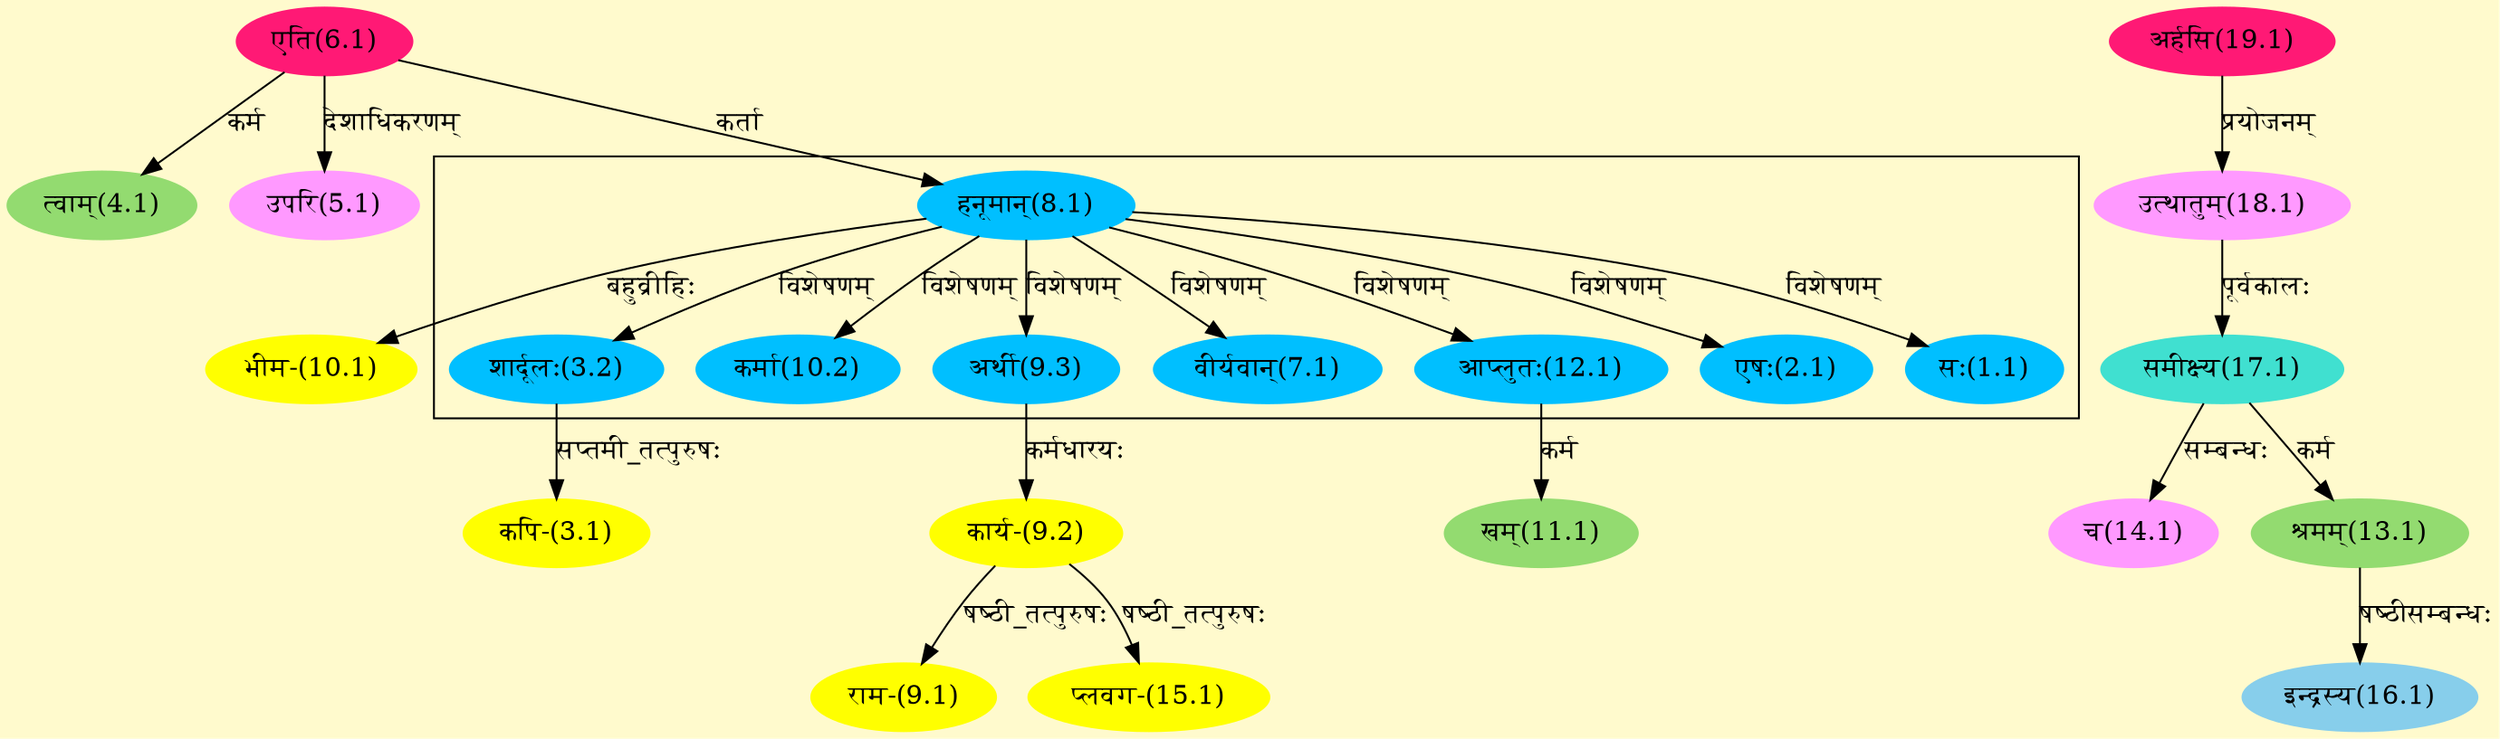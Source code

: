 digraph G{
rankdir=BT;
 compound=true;
 bgcolor="lemonchiffon1";

subgraph cluster_1{
Node1_1 [style=filled, color="#00BFFF" label = "सः(1.1)"]
Node8_1 [style=filled, color="#00BFFF" label = "हनूमान्(8.1)"]
Node2_1 [style=filled, color="#00BFFF" label = "एषः(2.1)"]
Node3_2 [style=filled, color="#00BFFF" label = "शार्दूलः(3.2)"]
Node7_1 [style=filled, color="#00BFFF" label = "वीर्यवान्(7.1)"]
Node9_3 [style=filled, color="#00BFFF" label = "अर्थी(9.3)"]
Node10_2 [style=filled, color="#00BFFF" label = "कर्मा(10.2)"]
Node12_1 [style=filled, color="#00BFFF" label = "आप्लुतः(12.1)"]

}
Node3_1 [style=filled, color="#FFFF00" label = "कपि-(3.1)"]
Node3_2 [style=filled, color="#00BFFF" label = "शार्दूलः(3.2)"]
Node4_1 [style=filled, color="#93DB70" label = "त्वाम्(4.1)"]
Node6_1 [style=filled, color="#FF1975" label = "एति(6.1)"]
Node5_1 [style=filled, color="#FF99FF" label = "उपरि(5.1)"]
Node [style=filled, color="" label = "()"]
Node8_1 [style=filled, color="#00BFFF" label = "हनूमान्(8.1)"]
Node9_1 [style=filled, color="#FFFF00" label = "राम-(9.1)"]
Node9_2 [style=filled, color="#FFFF00" label = "कार्य-(9.2)"]
Node9_3 [style=filled, color="#00BFFF" label = "अर्थी(9.3)"]
Node10_1 [style=filled, color="#FFFF00" label = "भीम-(10.1)"]
Node11_1 [style=filled, color="#93DB70" label = "खम्(11.1)"]
Node12_1 [style=filled, color="#00BFFF" label = "आप्लुतः(12.1)"]
Node13_1 [style=filled, color="#93DB70" label = "श्रमम्(13.1)"]
Node17_1 [style=filled, color="#40E0D0" label = "समीक्ष्य(17.1)"]
Node14_1 [style=filled, color="#FF99FF" label = "च(14.1)"]
Node15_1 [style=filled, color="#FFFF00" label = "प्लवग-(15.1)"]
Node16_1 [style=filled, color="#87CEEB" label = "इन्द्रस्य(16.1)"]
Node18_1 [style=filled, color="#FF99FF" label = "उत्थातुम्(18.1)"]
Node19_1 [style=filled, color="#FF1975" label = "अर्हसि(19.1)"]
/* Start of Relations section */

Node1_1 -> Node8_1 [  label="विशेषणम्"  dir="back" ]
Node2_1 -> Node8_1 [  label="विशेषणम्"  dir="back" ]
Node3_1 -> Node3_2 [  label="सप्तमी_तत्पुरुषः"  dir="back" ]
Node3_2 -> Node8_1 [  label="विशेषणम्"  dir="back" ]
Node4_1 -> Node6_1 [  label="कर्म"  dir="back" ]
Node5_1 -> Node6_1 [  label="देशाधिकरणम्"  dir="back" ]
Node7_1 -> Node8_1 [  label="विशेषणम्"  dir="back" ]
Node8_1 -> Node6_1 [  label="कर्ता"  dir="back" ]
Node9_1 -> Node9_2 [  label="षष्ठी_तत्पुरुषः"  dir="back" ]
Node9_2 -> Node9_3 [  label="कर्मधारयः"  dir="back" ]
Node9_3 -> Node8_1 [  label="विशेषणम्"  dir="back" ]
Node10_1 -> Node8_1 [  label="बहुव्रीहिः"  dir="back" ]
Node10_2 -> Node8_1 [  label="विशेषणम्"  dir="back" ]
Node11_1 -> Node12_1 [  label="कर्म"  dir="back" ]
Node12_1 -> Node8_1 [  label="विशेषणम्"  dir="back" ]
Node13_1 -> Node17_1 [  label="कर्म"  dir="back" ]
Node14_1 -> Node17_1 [  label="सम्बन्धः"  dir="back" ]
Node15_1 -> Node9_2 [  label="षष्ठी_तत्पुरुषः"  dir="back" ]
Node16_1 -> Node13_1 [  label="षष्ठीसम्बन्धः"  dir="back" ]
Node17_1 -> Node18_1 [  label="पूर्वकालः"  dir="back" ]
Node18_1 -> Node19_1 [  label="प्रयोजनम्"  dir="back" ]
}
